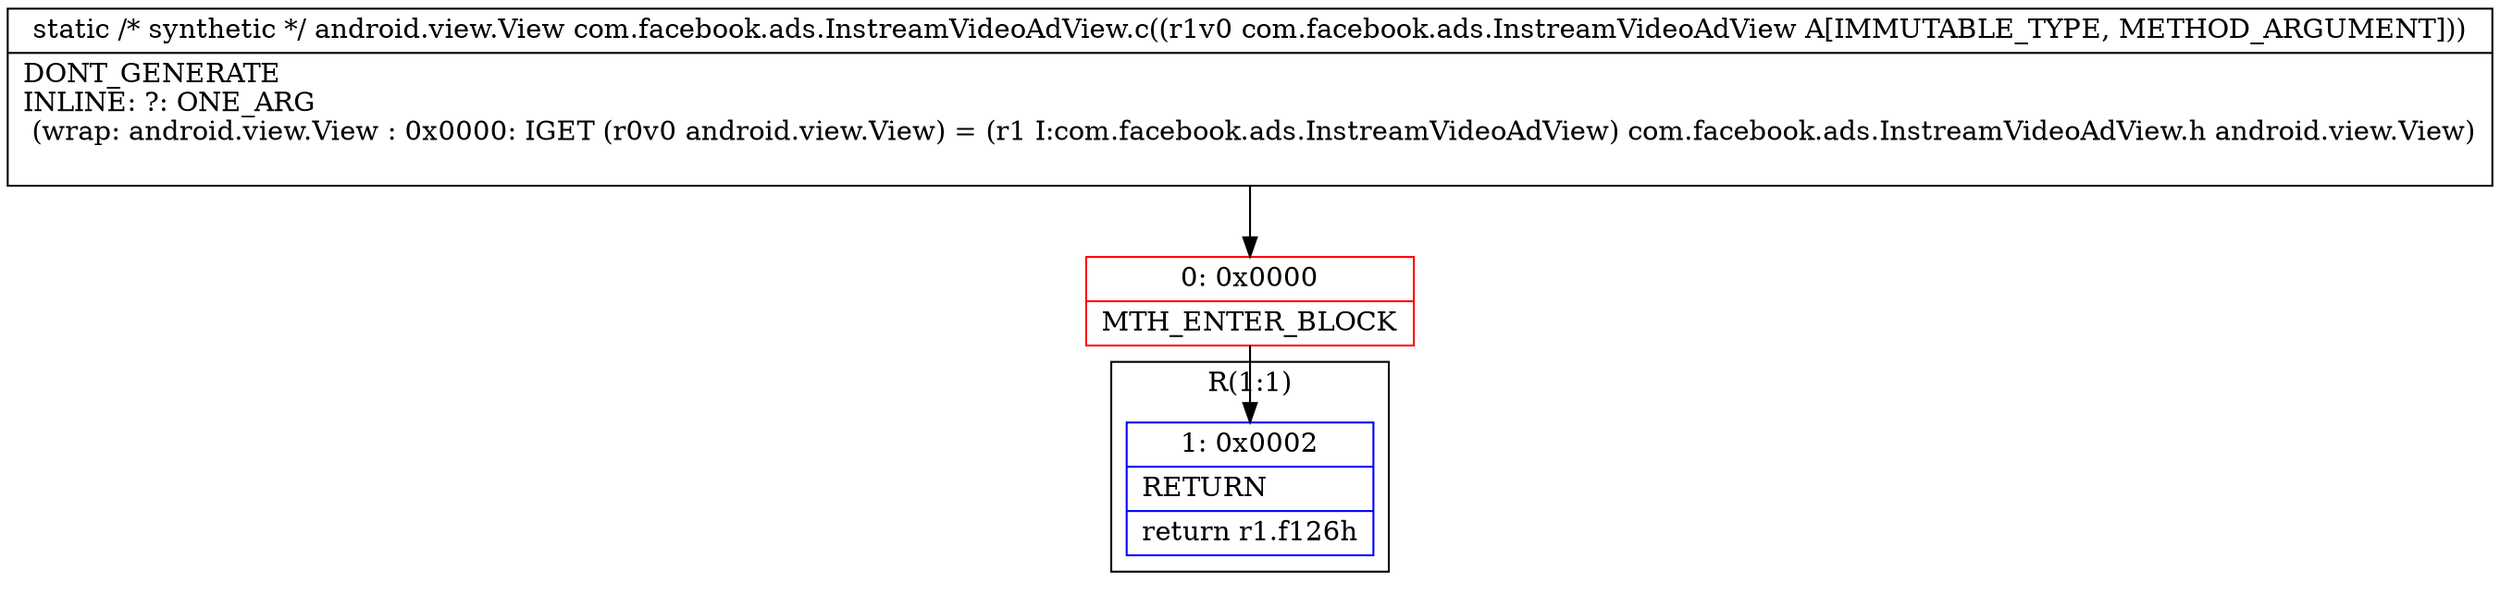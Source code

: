 digraph "CFG forcom.facebook.ads.InstreamVideoAdView.c(Lcom\/facebook\/ads\/InstreamVideoAdView;)Landroid\/view\/View;" {
subgraph cluster_Region_1130748491 {
label = "R(1:1)";
node [shape=record,color=blue];
Node_1 [shape=record,label="{1\:\ 0x0002|RETURN\l|return r1.f126h\l}"];
}
Node_0 [shape=record,color=red,label="{0\:\ 0x0000|MTH_ENTER_BLOCK\l}"];
MethodNode[shape=record,label="{static \/* synthetic *\/ android.view.View com.facebook.ads.InstreamVideoAdView.c((r1v0 com.facebook.ads.InstreamVideoAdView A[IMMUTABLE_TYPE, METHOD_ARGUMENT]))  | DONT_GENERATE\lINLINE: ?: ONE_ARG  \l  (wrap: android.view.View : 0x0000: IGET  (r0v0 android.view.View) = (r1 I:com.facebook.ads.InstreamVideoAdView) com.facebook.ads.InstreamVideoAdView.h android.view.View)\l\l}"];
MethodNode -> Node_0;
Node_0 -> Node_1;
}

